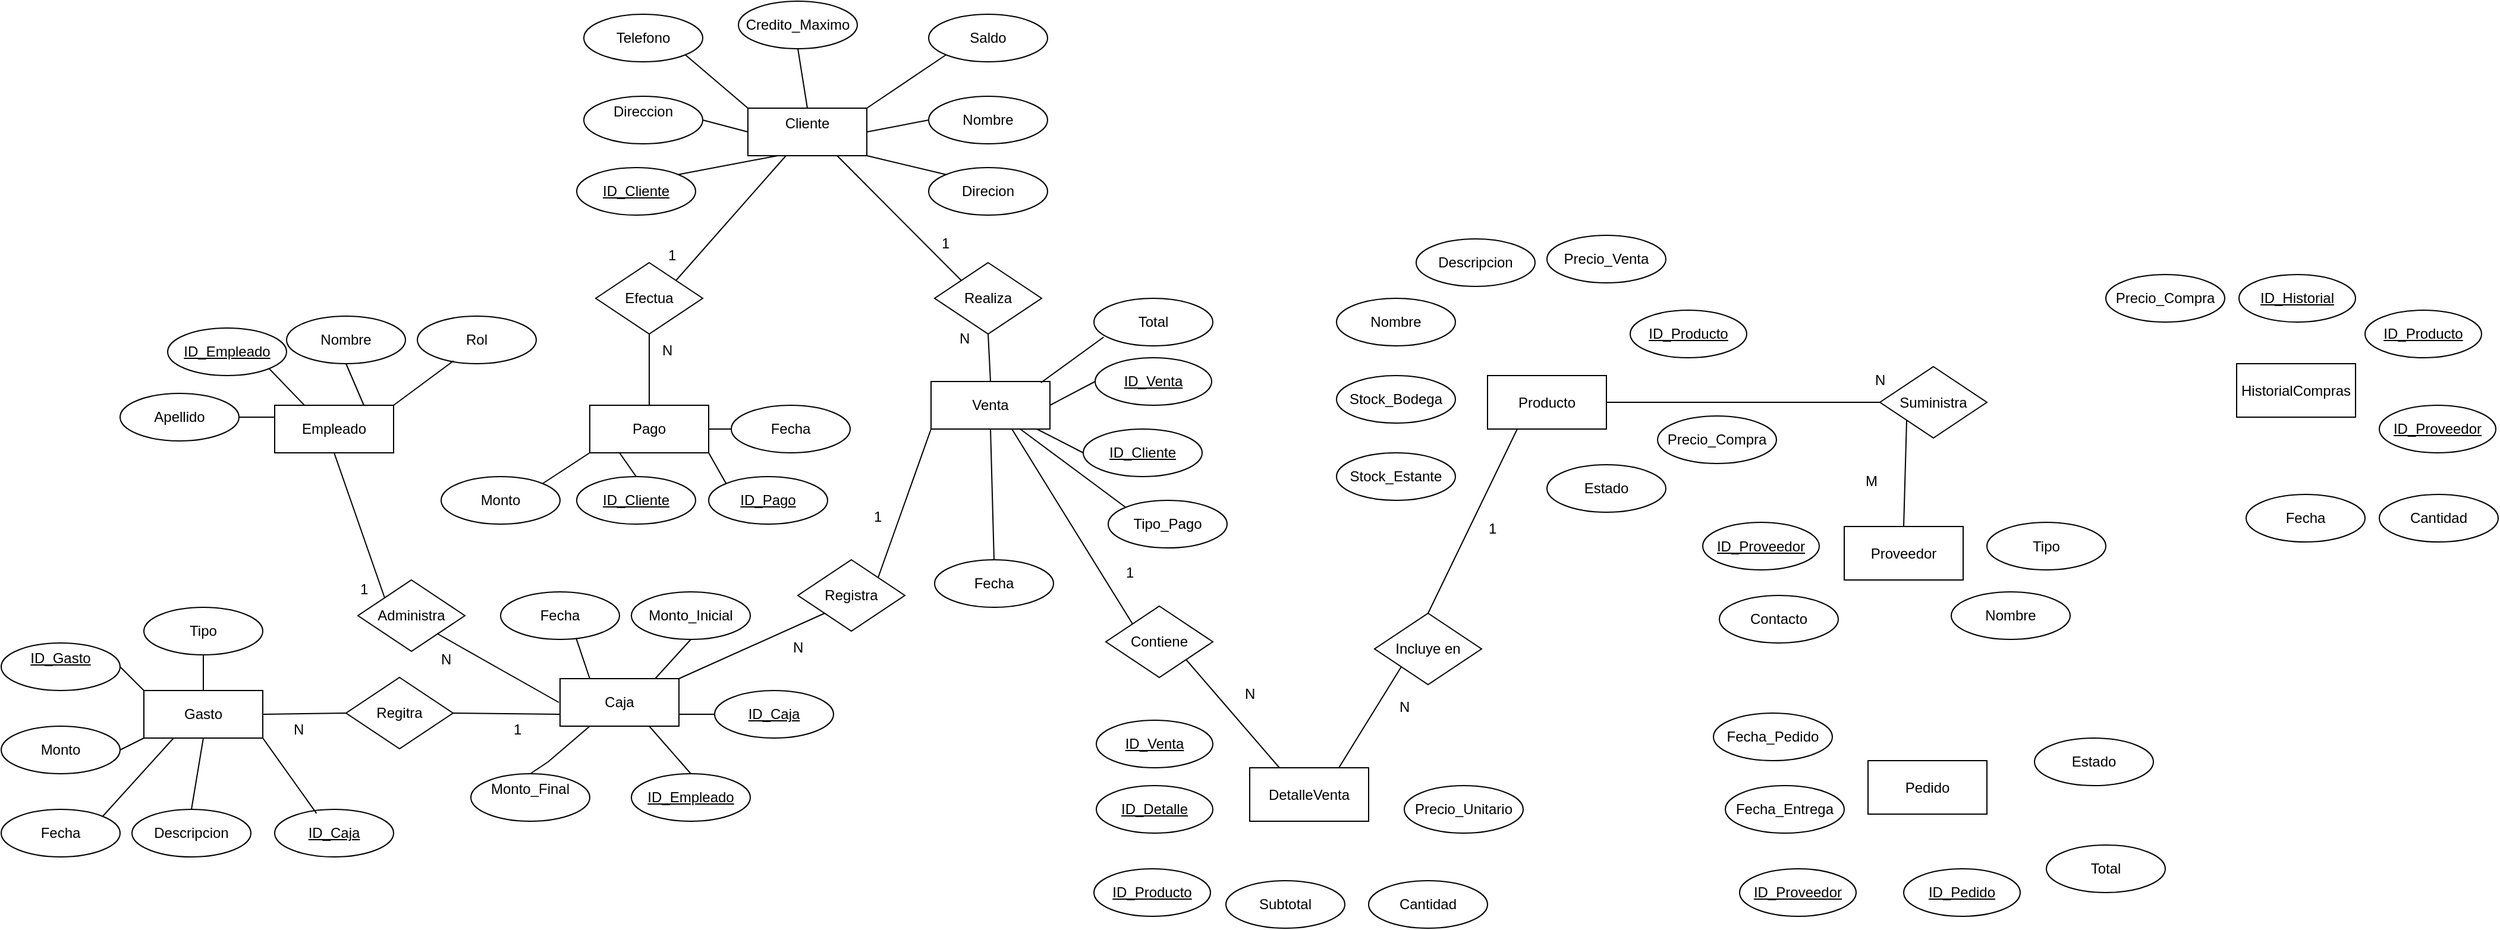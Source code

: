 <mxfile version="26.0.15">
  <diagram name="Page-1" id="g9Gm68W4gXhNJMx40n69">
    <mxGraphModel dx="2600" dy="2028" grid="1" gridSize="10" guides="1" tooltips="1" connect="1" arrows="1" fold="1" page="1" pageScale="1" pageWidth="850" pageHeight="1100" math="0" shadow="0">
      <root>
        <mxCell id="0" />
        <mxCell id="1" parent="0" />
        <mxCell id="vTJhnFbnyQJlAznUNc7g-1" value="Cliente&lt;div&gt;&lt;br&gt;&lt;/div&gt;" style="whiteSpace=wrap;html=1;align=center;" vertex="1" parent="1">
          <mxGeometry x="358" y="50" width="100" height="40" as="geometry" />
        </mxCell>
        <mxCell id="vTJhnFbnyQJlAznUNc7g-2" value="Nombre" style="ellipse;whiteSpace=wrap;html=1;align=center;" vertex="1" parent="1">
          <mxGeometry x="510" y="40" width="100" height="40" as="geometry" />
        </mxCell>
        <mxCell id="vTJhnFbnyQJlAznUNc7g-3" value="ID_Pago" style="ellipse;whiteSpace=wrap;html=1;align=center;fontStyle=4;" vertex="1" parent="1">
          <mxGeometry x="325" y="360" width="100" height="40" as="geometry" />
        </mxCell>
        <mxCell id="vTJhnFbnyQJlAznUNc7g-4" value="Telefono" style="ellipse;whiteSpace=wrap;html=1;align=center;" vertex="1" parent="1">
          <mxGeometry x="220" y="-29" width="100" height="40" as="geometry" />
        </mxCell>
        <mxCell id="vTJhnFbnyQJlAznUNc7g-5" value="Direccion&lt;div&gt;&lt;br&gt;&lt;/div&gt;" style="ellipse;whiteSpace=wrap;html=1;align=center;" vertex="1" parent="1">
          <mxGeometry x="220" y="40" width="100" height="40" as="geometry" />
        </mxCell>
        <mxCell id="vTJhnFbnyQJlAznUNc7g-6" value="Credito_Maximo" style="ellipse;whiteSpace=wrap;html=1;align=center;" vertex="1" parent="1">
          <mxGeometry x="350" y="-40" width="100" height="40" as="geometry" />
        </mxCell>
        <mxCell id="vTJhnFbnyQJlAznUNc7g-7" value="Direcion&lt;span style=&quot;color: rgba(0, 0, 0, 0); font-family: monospace; font-size: 0px; text-align: start; text-wrap-mode: nowrap;&quot;&gt;%3CmxGraphModel%3E%3Croot%3E%3CmxCell%20id%3D%220%22%2F%3E%3CmxCell%20id%3D%221%22%20parent%3D%220%22%2F%3E%3CmxCell%20id%3D%222%22%20value%3D%22Telefono%22%20style%3D%22ellipse%3BwhiteSpace%3Dwrap%3Bhtml%3D1%3Balign%3Dcenter%3B%22%20vertex%3D%221%22%20parent%3D%221%22%3E%3CmxGeometry%20x%3D%22230%22%20y%3D%22340%22%20width%3D%22100%22%20height%3D%2240%22%20as%3D%22geometry%22%2F%3E%3C%2FmxCell%3E%3C%2Froot%3E%3C%2FmxGraphModel%3E&lt;/span&gt;" style="ellipse;whiteSpace=wrap;html=1;align=center;" vertex="1" parent="1">
          <mxGeometry x="510" y="100" width="100" height="40" as="geometry" />
        </mxCell>
        <mxCell id="vTJhnFbnyQJlAznUNc7g-8" value="Saldo" style="ellipse;whiteSpace=wrap;html=1;align=center;" vertex="1" parent="1">
          <mxGeometry x="510" y="-29" width="100" height="40" as="geometry" />
        </mxCell>
        <mxCell id="vTJhnFbnyQJlAznUNc7g-9" value="&lt;div&gt;Pago&lt;/div&gt;" style="whiteSpace=wrap;html=1;align=center;" vertex="1" parent="1">
          <mxGeometry x="225" y="300" width="100" height="40" as="geometry" />
        </mxCell>
        <mxCell id="vTJhnFbnyQJlAznUNc7g-10" value="&lt;div&gt;Venta&lt;/div&gt;" style="whiteSpace=wrap;html=1;align=center;" vertex="1" parent="1">
          <mxGeometry x="512" y="280" width="100" height="40" as="geometry" />
        </mxCell>
        <mxCell id="vTJhnFbnyQJlAznUNc7g-11" value="Realiza" style="shape=rhombus;perimeter=rhombusPerimeter;whiteSpace=wrap;html=1;align=center;" vertex="1" parent="1">
          <mxGeometry x="515" y="180" width="90" height="60" as="geometry" />
        </mxCell>
        <mxCell id="vTJhnFbnyQJlAznUNc7g-12" value="Efectua" style="shape=rhombus;perimeter=rhombusPerimeter;whiteSpace=wrap;html=1;align=center;" vertex="1" parent="1">
          <mxGeometry x="230" y="180" width="90" height="60" as="geometry" />
        </mxCell>
        <mxCell id="vTJhnFbnyQJlAznUNc7g-13" value="ID_Cliente" style="ellipse;whiteSpace=wrap;html=1;align=center;fontStyle=4;" vertex="1" parent="1">
          <mxGeometry x="214" y="100" width="100" height="40" as="geometry" />
        </mxCell>
        <mxCell id="vTJhnFbnyQJlAznUNc7g-14" value="ID_Cliente" style="ellipse;whiteSpace=wrap;html=1;align=center;fontStyle=4;" vertex="1" parent="1">
          <mxGeometry x="214" y="360" width="100" height="40" as="geometry" />
        </mxCell>
        <mxCell id="vTJhnFbnyQJlAznUNc7g-15" value="&lt;div&gt;Monto&lt;span style=&quot;color: rgba(0, 0, 0, 0); font-family: monospace; font-size: 0px; text-align: start; text-wrap-mode: nowrap; background-color: transparent;&quot;&gt;%3CmxGraphModel%3E%3Croot%3E%3CmxCell%20id%3D%220%22%2F%3E%3CmxCell%20id%3D%221%22%20parent%3D%220%22%2F%3E%3CmxCell%20id%3D%222%22%20value%3D%22Direccion%26lt%3Bdiv%26gt%3B%26lt%3Bbr%26gt%3B%26lt%3B%2Fdiv%26gt%3B%22%20style%3D%22ellipse%3BwhiteSpace%3Dwrap%3Bhtml%3D1%3Balign%3Dcenter%3B%22%20vertex%3D%221%22%20parent%3D%221%22%3E%3CmxGeometry%20x%3D%22220%22%20y%3D%2240%22%20width%3D%22100%22%20height%3D%2240%22%20as%3D%22geometry%22%2F%3E%3C%2FmxCell%3E%3C%2Froot%3E%3C%2FmxGraphModel%3E&lt;/span&gt;&lt;/div&gt;" style="ellipse;whiteSpace=wrap;html=1;align=center;" vertex="1" parent="1">
          <mxGeometry x="100" y="360" width="100" height="40" as="geometry" />
        </mxCell>
        <mxCell id="vTJhnFbnyQJlAznUNc7g-16" value="&lt;div&gt;Fecha&lt;/div&gt;" style="ellipse;whiteSpace=wrap;html=1;align=center;" vertex="1" parent="1">
          <mxGeometry x="344" y="300" width="100" height="40" as="geometry" />
        </mxCell>
        <mxCell id="vTJhnFbnyQJlAznUNc7g-17" value="ID_Venta" style="ellipse;whiteSpace=wrap;html=1;align=center;fontStyle=4;" vertex="1" parent="1">
          <mxGeometry x="650" y="260" width="98" height="40" as="geometry" />
        </mxCell>
        <mxCell id="vTJhnFbnyQJlAznUNc7g-20" value="ID_Cliente" style="ellipse;whiteSpace=wrap;html=1;align=center;fontStyle=4;" vertex="1" parent="1">
          <mxGeometry x="640" y="320" width="100" height="40" as="geometry" />
        </mxCell>
        <mxCell id="vTJhnFbnyQJlAznUNc7g-21" value="Fecha&lt;span style=&quot;color: rgba(0, 0, 0, 0); font-family: monospace; font-size: 0px; text-align: start; text-wrap-mode: nowrap;&quot;&gt;%3CmxGraphModel%3E%3Croot%3E%3CmxCell%20id%3D%220%22%2F%3E%3CmxCell%20id%3D%221%22%20parent%3D%220%22%2F%3E%3CmxCell%20id%3D%222%22%20value%3D%22Direcion%26lt%3Bspan%20style%3D%26quot%3Bcolor%3A%20rgba(0%2C%200%2C%200%2C%200)%3B%20font-family%3A%20monospace%3B%20font-size%3A%200px%3B%20text-align%3A%20start%3B%20text-wrap-mode%3A%20nowrap%3B%26quot%3B%26gt%3B%253CmxGraphModel%253E%253Croot%253E%253CmxCell%2520id%253D%25220%2522%252F%253E%253CmxCell%2520id%253D%25221%2522%2520parent%253D%25220%2522%252F%253E%253CmxCell%2520id%253D%25222%2522%2520value%253D%2522Telefono%2522%2520style%253D%2522ellipse%253BwhiteSpace%253Dwrap%253Bhtml%253D1%253Balign%253Dcenter%253B%2522%2520vertex%253D%25221%2522%2520parent%253D%25221%2522%253E%253CmxGeometry%2520x%253D%2522230%2522%2520y%253D%2522340%2522%2520width%253D%2522100%2522%2520height%253D%252240%2522%2520as%253D%2522geometry%2522%252F%253E%253C%252FmxCell%253E%253C%252Froot%253E%253C%252FmxGraphModel%253E%26lt%3B%2Fspan%26gt%3B%22%20style%3D%22ellipse%3BwhiteSpace%3Dwrap%3Bhtml%3D1%3Balign%3Dcenter%3B%22%20vertex%3D%221%22%20parent%3D%221%22%3E%3CmxGeometry%20x%3D%22510%22%20y%3D%22100%22%20width%3D%22100%22%20height%3D%2240%22%20as%3D%22geometry%22%2F%3E%3C%2FmxCell%3E%3C%2Froot%3E%3C%2FmxGraphModel%3E&lt;/span&gt;" style="ellipse;whiteSpace=wrap;html=1;align=center;" vertex="1" parent="1">
          <mxGeometry x="515" y="430" width="100" height="40" as="geometry" />
        </mxCell>
        <mxCell id="vTJhnFbnyQJlAznUNc7g-22" value="Total" style="ellipse;whiteSpace=wrap;html=1;align=center;" vertex="1" parent="1">
          <mxGeometry x="649" y="210" width="100" height="40" as="geometry" />
        </mxCell>
        <mxCell id="vTJhnFbnyQJlAznUNc7g-23" value="Tipo_Pago" style="ellipse;whiteSpace=wrap;html=1;align=center;" vertex="1" parent="1">
          <mxGeometry x="661" y="380" width="100" height="40" as="geometry" />
        </mxCell>
        <mxCell id="vTJhnFbnyQJlAznUNc7g-24" value="" style="endArrow=none;html=1;rounded=0;entryX=1;entryY=1;entryDx=0;entryDy=0;exitX=0;exitY=0;exitDx=0;exitDy=0;" edge="1" parent="1" source="vTJhnFbnyQJlAznUNc7g-1" target="vTJhnFbnyQJlAznUNc7g-4">
          <mxGeometry width="50" height="50" relative="1" as="geometry">
            <mxPoint x="520" y="230" as="sourcePoint" />
            <mxPoint x="570" y="180" as="targetPoint" />
          </mxGeometry>
        </mxCell>
        <mxCell id="vTJhnFbnyQJlAznUNc7g-26" value="" style="endArrow=none;html=1;rounded=0;entryX=0.5;entryY=1;entryDx=0;entryDy=0;exitX=0.5;exitY=0;exitDx=0;exitDy=0;" edge="1" parent="1" source="vTJhnFbnyQJlAznUNc7g-1" target="vTJhnFbnyQJlAznUNc7g-6">
          <mxGeometry width="50" height="50" relative="1" as="geometry">
            <mxPoint x="360" y="60" as="sourcePoint" />
            <mxPoint x="315" y="15" as="targetPoint" />
          </mxGeometry>
        </mxCell>
        <mxCell id="vTJhnFbnyQJlAznUNc7g-27" value="" style="endArrow=none;html=1;rounded=0;entryX=0;entryY=1;entryDx=0;entryDy=0;exitX=1;exitY=0;exitDx=0;exitDy=0;" edge="1" parent="1" source="vTJhnFbnyQJlAznUNc7g-1" target="vTJhnFbnyQJlAznUNc7g-8">
          <mxGeometry width="50" height="50" relative="1" as="geometry">
            <mxPoint x="525" y="70" as="sourcePoint" />
            <mxPoint x="480" y="25" as="targetPoint" />
          </mxGeometry>
        </mxCell>
        <mxCell id="vTJhnFbnyQJlAznUNc7g-28" value="" style="endArrow=none;html=1;rounded=0;entryX=0;entryY=0.5;entryDx=0;entryDy=0;exitX=1;exitY=0.5;exitDx=0;exitDy=0;" edge="1" parent="1" source="vTJhnFbnyQJlAznUNc7g-1" target="vTJhnFbnyQJlAznUNc7g-2">
          <mxGeometry width="50" height="50" relative="1" as="geometry">
            <mxPoint x="380" y="80" as="sourcePoint" />
            <mxPoint x="335" y="35" as="targetPoint" />
          </mxGeometry>
        </mxCell>
        <mxCell id="vTJhnFbnyQJlAznUNc7g-29" value="" style="endArrow=none;html=1;rounded=0;entryX=1;entryY=0.5;entryDx=0;entryDy=0;exitX=0;exitY=0.5;exitDx=0;exitDy=0;" edge="1" parent="1" source="vTJhnFbnyQJlAznUNc7g-1" target="vTJhnFbnyQJlAznUNc7g-5">
          <mxGeometry width="50" height="50" relative="1" as="geometry">
            <mxPoint x="350" y="70" as="sourcePoint" />
            <mxPoint x="345" y="45" as="targetPoint" />
          </mxGeometry>
        </mxCell>
        <mxCell id="vTJhnFbnyQJlAznUNc7g-30" value="" style="endArrow=none;html=1;rounded=0;entryX=1;entryY=0;entryDx=0;entryDy=0;exitX=0.25;exitY=1;exitDx=0;exitDy=0;" edge="1" parent="1" source="vTJhnFbnyQJlAznUNc7g-1" target="vTJhnFbnyQJlAznUNc7g-13">
          <mxGeometry width="50" height="50" relative="1" as="geometry">
            <mxPoint x="400" y="100" as="sourcePoint" />
            <mxPoint x="355" y="55" as="targetPoint" />
          </mxGeometry>
        </mxCell>
        <mxCell id="vTJhnFbnyQJlAznUNc7g-31" value="" style="endArrow=none;html=1;rounded=0;entryX=1;entryY=1;entryDx=0;entryDy=0;exitX=0;exitY=0;exitDx=0;exitDy=0;" edge="1" parent="1" source="vTJhnFbnyQJlAznUNc7g-7" target="vTJhnFbnyQJlAznUNc7g-1">
          <mxGeometry width="50" height="50" relative="1" as="geometry">
            <mxPoint x="410" y="110" as="sourcePoint" />
            <mxPoint x="365" y="65" as="targetPoint" />
          </mxGeometry>
        </mxCell>
        <mxCell id="vTJhnFbnyQJlAznUNc7g-32" value="" style="endArrow=none;html=1;rounded=0;exitX=1;exitY=0;exitDx=0;exitDy=0;" edge="1" parent="1" source="vTJhnFbnyQJlAznUNc7g-12">
          <mxGeometry width="50" height="50" relative="1" as="geometry">
            <mxPoint x="420" y="120" as="sourcePoint" />
            <mxPoint x="390" y="90" as="targetPoint" />
          </mxGeometry>
        </mxCell>
        <mxCell id="vTJhnFbnyQJlAznUNc7g-33" value="" style="endArrow=none;html=1;rounded=0;entryX=0.75;entryY=1;entryDx=0;entryDy=0;exitX=0;exitY=0;exitDx=0;exitDy=0;" edge="1" parent="1" source="vTJhnFbnyQJlAznUNc7g-11" target="vTJhnFbnyQJlAznUNc7g-1">
          <mxGeometry width="50" height="50" relative="1" as="geometry">
            <mxPoint x="430" y="130" as="sourcePoint" />
            <mxPoint x="385" y="85" as="targetPoint" />
          </mxGeometry>
        </mxCell>
        <mxCell id="vTJhnFbnyQJlAznUNc7g-34" value="" style="endArrow=none;html=1;rounded=0;entryX=0.5;entryY=1;entryDx=0;entryDy=0;exitX=0.5;exitY=0;exitDx=0;exitDy=0;" edge="1" parent="1" source="vTJhnFbnyQJlAznUNc7g-9" target="vTJhnFbnyQJlAznUNc7g-12">
          <mxGeometry width="50" height="50" relative="1" as="geometry">
            <mxPoint x="440" y="140" as="sourcePoint" />
            <mxPoint x="395" y="95" as="targetPoint" />
          </mxGeometry>
        </mxCell>
        <mxCell id="vTJhnFbnyQJlAznUNc7g-35" value="" style="endArrow=none;html=1;rounded=0;entryX=0.5;entryY=1;entryDx=0;entryDy=0;exitX=0.5;exitY=0;exitDx=0;exitDy=0;" edge="1" parent="1" source="vTJhnFbnyQJlAznUNc7g-10" target="vTJhnFbnyQJlAznUNc7g-11">
          <mxGeometry width="50" height="50" relative="1" as="geometry">
            <mxPoint x="450" y="150" as="sourcePoint" />
            <mxPoint x="405" y="105" as="targetPoint" />
          </mxGeometry>
        </mxCell>
        <mxCell id="vTJhnFbnyQJlAznUNc7g-36" value="" style="endArrow=none;html=1;rounded=0;entryX=0.924;entryY=0.025;entryDx=0;entryDy=0;exitX=0.082;exitY=0.815;exitDx=0;exitDy=0;entryPerimeter=0;exitPerimeter=0;" edge="1" parent="1" source="vTJhnFbnyQJlAznUNc7g-22" target="vTJhnFbnyQJlAznUNc7g-10">
          <mxGeometry width="50" height="50" relative="1" as="geometry">
            <mxPoint x="460" y="160" as="sourcePoint" />
            <mxPoint x="415" y="115" as="targetPoint" />
          </mxGeometry>
        </mxCell>
        <mxCell id="vTJhnFbnyQJlAznUNc7g-39" value="" style="endArrow=none;html=1;rounded=0;entryX=1;entryY=0.5;entryDx=0;entryDy=0;exitX=0;exitY=0.5;exitDx=0;exitDy=0;" edge="1" parent="1" source="vTJhnFbnyQJlAznUNc7g-17" target="vTJhnFbnyQJlAznUNc7g-10">
          <mxGeometry width="50" height="50" relative="1" as="geometry">
            <mxPoint x="470" y="170" as="sourcePoint" />
            <mxPoint x="425" y="125" as="targetPoint" />
          </mxGeometry>
        </mxCell>
        <mxCell id="vTJhnFbnyQJlAznUNc7g-40" value="" style="endArrow=none;html=1;rounded=0;exitX=0;exitY=0.5;exitDx=0;exitDy=0;" edge="1" parent="1" source="vTJhnFbnyQJlAznUNc7g-20" target="vTJhnFbnyQJlAznUNc7g-10">
          <mxGeometry width="50" height="50" relative="1" as="geometry">
            <mxPoint x="480" y="180" as="sourcePoint" />
            <mxPoint x="435" y="135" as="targetPoint" />
          </mxGeometry>
        </mxCell>
        <mxCell id="vTJhnFbnyQJlAznUNc7g-41" value="" style="endArrow=none;html=1;rounded=0;entryX=0;entryY=0;entryDx=0;entryDy=0;exitX=0.75;exitY=1;exitDx=0;exitDy=0;" edge="1" parent="1" source="vTJhnFbnyQJlAznUNc7g-10" target="vTJhnFbnyQJlAznUNc7g-23">
          <mxGeometry width="50" height="50" relative="1" as="geometry">
            <mxPoint x="490" y="190" as="sourcePoint" />
            <mxPoint x="445" y="145" as="targetPoint" />
          </mxGeometry>
        </mxCell>
        <mxCell id="vTJhnFbnyQJlAznUNc7g-42" value="" style="endArrow=none;html=1;rounded=0;entryX=0.5;entryY=0;entryDx=0;entryDy=0;exitX=0.5;exitY=1;exitDx=0;exitDy=0;" edge="1" parent="1" source="vTJhnFbnyQJlAznUNc7g-10" target="vTJhnFbnyQJlAznUNc7g-21">
          <mxGeometry width="50" height="50" relative="1" as="geometry">
            <mxPoint x="500" y="200" as="sourcePoint" />
            <mxPoint x="455" y="155" as="targetPoint" />
          </mxGeometry>
        </mxCell>
        <mxCell id="vTJhnFbnyQJlAznUNc7g-45" value="N" style="text;strokeColor=none;fillColor=none;spacingLeft=4;spacingRight=4;overflow=hidden;rotatable=0;points=[[0,0.5],[1,0.5]];portConstraint=eastwest;fontSize=12;whiteSpace=wrap;html=1;" vertex="1" parent="1">
          <mxGeometry x="280" y="240" width="40" height="30" as="geometry" />
        </mxCell>
        <mxCell id="vTJhnFbnyQJlAznUNc7g-46" value="1" style="text;strokeColor=none;fillColor=none;spacingLeft=4;spacingRight=4;overflow=hidden;rotatable=0;points=[[0,0.5],[1,0.5]];portConstraint=eastwest;fontSize=12;whiteSpace=wrap;html=1;" vertex="1" parent="1">
          <mxGeometry x="285" y="160" width="40" height="30" as="geometry" />
        </mxCell>
        <mxCell id="vTJhnFbnyQJlAznUNc7g-48" value="1" style="text;strokeColor=none;fillColor=none;spacingLeft=4;spacingRight=4;overflow=hidden;rotatable=0;points=[[0,0.5],[1,0.5]];portConstraint=eastwest;fontSize=12;whiteSpace=wrap;html=1;" vertex="1" parent="1">
          <mxGeometry x="515" y="150" width="40" height="30" as="geometry" />
        </mxCell>
        <mxCell id="vTJhnFbnyQJlAznUNc7g-49" value="N" style="text;strokeColor=none;fillColor=none;spacingLeft=4;spacingRight=4;overflow=hidden;rotatable=0;points=[[0,0.5],[1,0.5]];portConstraint=eastwest;fontSize=12;whiteSpace=wrap;html=1;" vertex="1" parent="1">
          <mxGeometry x="530" y="230" width="40" height="30" as="geometry" />
        </mxCell>
        <mxCell id="vTJhnFbnyQJlAznUNc7g-50" value="" style="endArrow=none;html=1;rounded=0;entryX=0;entryY=1;entryDx=0;entryDy=0;exitX=1;exitY=0;exitDx=0;exitDy=0;" edge="1" parent="1" source="vTJhnFbnyQJlAznUNc7g-15" target="vTJhnFbnyQJlAznUNc7g-9">
          <mxGeometry width="50" height="50" relative="1" as="geometry">
            <mxPoint x="285" y="310" as="sourcePoint" />
            <mxPoint x="285" y="250" as="targetPoint" />
          </mxGeometry>
        </mxCell>
        <mxCell id="vTJhnFbnyQJlAznUNc7g-51" value="" style="endArrow=none;html=1;rounded=0;entryX=0.5;entryY=0;entryDx=0;entryDy=0;exitX=0.25;exitY=1;exitDx=0;exitDy=0;" edge="1" parent="1" source="vTJhnFbnyQJlAznUNc7g-9" target="vTJhnFbnyQJlAznUNc7g-14">
          <mxGeometry width="50" height="50" relative="1" as="geometry">
            <mxPoint x="295" y="320" as="sourcePoint" />
            <mxPoint x="295" y="260" as="targetPoint" />
          </mxGeometry>
        </mxCell>
        <mxCell id="vTJhnFbnyQJlAznUNc7g-52" value="" style="endArrow=none;html=1;rounded=0;entryX=1;entryY=1;entryDx=0;entryDy=0;exitX=0;exitY=0;exitDx=0;exitDy=0;" edge="1" parent="1" source="vTJhnFbnyQJlAznUNc7g-3" target="vTJhnFbnyQJlAznUNc7g-9">
          <mxGeometry width="50" height="50" relative="1" as="geometry">
            <mxPoint x="305" y="330" as="sourcePoint" />
            <mxPoint x="305" y="270" as="targetPoint" />
          </mxGeometry>
        </mxCell>
        <mxCell id="vTJhnFbnyQJlAznUNc7g-53" value="" style="endArrow=none;html=1;rounded=0;entryX=0;entryY=0.5;entryDx=0;entryDy=0;exitX=1;exitY=0.5;exitDx=0;exitDy=0;" edge="1" parent="1" source="vTJhnFbnyQJlAznUNc7g-9" target="vTJhnFbnyQJlAznUNc7g-16">
          <mxGeometry width="50" height="50" relative="1" as="geometry">
            <mxPoint x="315" y="340" as="sourcePoint" />
            <mxPoint x="315" y="280" as="targetPoint" />
          </mxGeometry>
        </mxCell>
        <mxCell id="vTJhnFbnyQJlAznUNc7g-55" value="Empleado" style="whiteSpace=wrap;html=1;align=center;" vertex="1" parent="1">
          <mxGeometry x="-40" y="300" width="100" height="40" as="geometry" />
        </mxCell>
        <mxCell id="vTJhnFbnyQJlAznUNc7g-56" value="ID_Empleado" style="ellipse;whiteSpace=wrap;html=1;align=center;fontStyle=4;" vertex="1" parent="1">
          <mxGeometry x="260" y="610" width="100" height="40" as="geometry" />
        </mxCell>
        <mxCell id="vTJhnFbnyQJlAznUNc7g-57" value="Nombre" style="ellipse;whiteSpace=wrap;html=1;align=center;" vertex="1" parent="1">
          <mxGeometry x="-30" y="225" width="100" height="40" as="geometry" />
        </mxCell>
        <mxCell id="vTJhnFbnyQJlAznUNc7g-58" value="Apellido" style="ellipse;whiteSpace=wrap;html=1;align=center;" vertex="1" parent="1">
          <mxGeometry x="-170" y="290" width="100" height="40" as="geometry" />
        </mxCell>
        <mxCell id="vTJhnFbnyQJlAznUNc7g-59" value="Rol" style="ellipse;whiteSpace=wrap;html=1;align=center;" vertex="1" parent="1">
          <mxGeometry x="80" y="225" width="100" height="40" as="geometry" />
        </mxCell>
        <mxCell id="vTJhnFbnyQJlAznUNc7g-61" value="Caja" style="whiteSpace=wrap;html=1;align=center;" vertex="1" parent="1">
          <mxGeometry x="200" y="530" width="100" height="40" as="geometry" />
        </mxCell>
        <mxCell id="vTJhnFbnyQJlAznUNc7g-62" value="ID_Caja" style="ellipse;whiteSpace=wrap;html=1;align=center;fontStyle=4;" vertex="1" parent="1">
          <mxGeometry x="330" y="540" width="100" height="40" as="geometry" />
        </mxCell>
        <mxCell id="vTJhnFbnyQJlAznUNc7g-63" value="Fecha" style="ellipse;whiteSpace=wrap;html=1;align=center;" vertex="1" parent="1">
          <mxGeometry x="150" y="457" width="100" height="40" as="geometry" />
        </mxCell>
        <mxCell id="vTJhnFbnyQJlAznUNc7g-64" value="Monto_Inicial" style="ellipse;whiteSpace=wrap;html=1;align=center;" vertex="1" parent="1">
          <mxGeometry x="260" y="457" width="100" height="40" as="geometry" />
        </mxCell>
        <mxCell id="vTJhnFbnyQJlAznUNc7g-65" value="Monto_Final&lt;div&gt;&lt;br&gt;&lt;/div&gt;" style="ellipse;whiteSpace=wrap;html=1;align=center;" vertex="1" parent="1">
          <mxGeometry x="125" y="610" width="100" height="40" as="geometry" />
        </mxCell>
        <mxCell id="vTJhnFbnyQJlAznUNc7g-66" value="ID_Empleado" style="ellipse;whiteSpace=wrap;html=1;align=center;fontStyle=4;" vertex="1" parent="1">
          <mxGeometry x="-130" y="235" width="100" height="40" as="geometry" />
        </mxCell>
        <mxCell id="vTJhnFbnyQJlAznUNc7g-67" value="Gasto" style="whiteSpace=wrap;html=1;align=center;" vertex="1" parent="1">
          <mxGeometry x="-150" y="540" width="100" height="40" as="geometry" />
        </mxCell>
        <mxCell id="vTJhnFbnyQJlAznUNc7g-69" value="ID_Gasto&lt;div&gt;&lt;br&gt;&lt;/div&gt;" style="ellipse;whiteSpace=wrap;html=1;align=center;fontStyle=4;" vertex="1" parent="1">
          <mxGeometry x="-270" y="500" width="100" height="40" as="geometry" />
        </mxCell>
        <mxCell id="vTJhnFbnyQJlAznUNc7g-70" value="ID_Caja" style="ellipse;whiteSpace=wrap;html=1;align=center;fontStyle=4;" vertex="1" parent="1">
          <mxGeometry x="-40" y="640" width="100" height="40" as="geometry" />
        </mxCell>
        <mxCell id="vTJhnFbnyQJlAznUNc7g-71" value="&lt;div&gt;Descripcion&lt;/div&gt;" style="ellipse;whiteSpace=wrap;html=1;align=center;" vertex="1" parent="1">
          <mxGeometry x="-160" y="640" width="100" height="40" as="geometry" />
        </mxCell>
        <mxCell id="vTJhnFbnyQJlAznUNc7g-73" value="&lt;div&gt;Monto&lt;/div&gt;" style="ellipse;whiteSpace=wrap;html=1;align=center;" vertex="1" parent="1">
          <mxGeometry x="-270" y="570" width="100" height="40" as="geometry" />
        </mxCell>
        <mxCell id="vTJhnFbnyQJlAznUNc7g-74" value="&lt;div&gt;Fecha&lt;/div&gt;" style="ellipse;whiteSpace=wrap;html=1;align=center;" vertex="1" parent="1">
          <mxGeometry x="-270" y="640" width="100" height="40" as="geometry" />
        </mxCell>
        <mxCell id="vTJhnFbnyQJlAznUNc7g-75" value="&lt;div&gt;Tipo&lt;/div&gt;" style="ellipse;whiteSpace=wrap;html=1;align=center;" vertex="1" parent="1">
          <mxGeometry x="-150" y="470" width="100" height="40" as="geometry" />
        </mxCell>
        <mxCell id="vTJhnFbnyQJlAznUNc7g-76" value="Registra" style="shape=rhombus;perimeter=rhombusPerimeter;whiteSpace=wrap;html=1;align=center;" vertex="1" parent="1">
          <mxGeometry x="400" y="430" width="90" height="60" as="geometry" />
        </mxCell>
        <mxCell id="vTJhnFbnyQJlAznUNc7g-77" value="" style="endArrow=none;html=1;rounded=0;entryX=1;entryY=0;entryDx=0;entryDy=0;exitX=0;exitY=1;exitDx=0;exitDy=0;" edge="1" parent="1" source="vTJhnFbnyQJlAznUNc7g-10" target="vTJhnFbnyQJlAznUNc7g-76">
          <mxGeometry width="50" height="50" relative="1" as="geometry">
            <mxPoint x="572" y="330" as="sourcePoint" />
            <mxPoint x="575" y="440" as="targetPoint" />
          </mxGeometry>
        </mxCell>
        <mxCell id="vTJhnFbnyQJlAznUNc7g-78" value="" style="endArrow=none;html=1;rounded=0;entryX=1;entryY=0;entryDx=0;entryDy=0;exitX=0;exitY=1;exitDx=0;exitDy=0;" edge="1" parent="1" source="vTJhnFbnyQJlAznUNc7g-76" target="vTJhnFbnyQJlAznUNc7g-61">
          <mxGeometry width="50" height="50" relative="1" as="geometry">
            <mxPoint x="582" y="340" as="sourcePoint" />
            <mxPoint x="585" y="450" as="targetPoint" />
          </mxGeometry>
        </mxCell>
        <mxCell id="vTJhnFbnyQJlAznUNc7g-79" value="N" style="text;strokeColor=none;fillColor=none;spacingLeft=4;spacingRight=4;overflow=hidden;rotatable=0;points=[[0,0.5],[1,0.5]];portConstraint=eastwest;fontSize=12;whiteSpace=wrap;html=1;" vertex="1" parent="1">
          <mxGeometry x="390" y="490" width="40" height="30" as="geometry" />
        </mxCell>
        <mxCell id="vTJhnFbnyQJlAznUNc7g-81" value="1" style="text;strokeColor=none;fillColor=none;spacingLeft=4;spacingRight=4;overflow=hidden;rotatable=0;points=[[0,0.5],[1,0.5]];portConstraint=eastwest;fontSize=12;whiteSpace=wrap;html=1;" vertex="1" parent="1">
          <mxGeometry x="458" y="380" width="40" height="30" as="geometry" />
        </mxCell>
        <mxCell id="vTJhnFbnyQJlAznUNc7g-82" value="Administra" style="shape=rhombus;perimeter=rhombusPerimeter;whiteSpace=wrap;html=1;align=center;" vertex="1" parent="1">
          <mxGeometry x="30" y="447" width="90" height="60" as="geometry" />
        </mxCell>
        <mxCell id="vTJhnFbnyQJlAznUNc7g-83" value="" style="endArrow=none;html=1;rounded=0;entryX=0;entryY=0;entryDx=0;entryDy=0;exitX=0.5;exitY=1;exitDx=0;exitDy=0;" edge="1" parent="1" source="vTJhnFbnyQJlAznUNc7g-55" target="vTJhnFbnyQJlAznUNc7g-82">
          <mxGeometry width="50" height="50" relative="1" as="geometry">
            <mxPoint x="522" y="330" as="sourcePoint" />
            <mxPoint x="478" y="455" as="targetPoint" />
          </mxGeometry>
        </mxCell>
        <mxCell id="vTJhnFbnyQJlAznUNc7g-84" value="" style="endArrow=none;html=1;rounded=0;entryX=0;entryY=0.5;entryDx=0;entryDy=0;exitX=1;exitY=1;exitDx=0;exitDy=0;" edge="1" parent="1">
          <mxGeometry width="50" height="50" relative="1" as="geometry">
            <mxPoint x="96.5" y="492" as="sourcePoint" />
            <mxPoint x="199" y="550" as="targetPoint" />
          </mxGeometry>
        </mxCell>
        <mxCell id="vTJhnFbnyQJlAznUNc7g-85" value="1" style="text;strokeColor=none;fillColor=none;spacingLeft=4;spacingRight=4;overflow=hidden;rotatable=0;points=[[0,0.5],[1,0.5]];portConstraint=eastwest;fontSize=12;whiteSpace=wrap;html=1;" vertex="1" parent="1">
          <mxGeometry x="155" y="559" width="40" height="30" as="geometry" />
        </mxCell>
        <mxCell id="vTJhnFbnyQJlAznUNc7g-87" value="N" style="text;strokeColor=none;fillColor=none;spacingLeft=4;spacingRight=4;overflow=hidden;rotatable=0;points=[[0,0.5],[1,0.5]];portConstraint=eastwest;fontSize=12;whiteSpace=wrap;html=1;" vertex="1" parent="1">
          <mxGeometry x="-30" y="559" width="40" height="30" as="geometry" />
        </mxCell>
        <mxCell id="vTJhnFbnyQJlAznUNc7g-91" value="Regitra" style="shape=rhombus;perimeter=rhombusPerimeter;whiteSpace=wrap;html=1;align=center;" vertex="1" parent="1">
          <mxGeometry x="20" y="529" width="90" height="60" as="geometry" />
        </mxCell>
        <mxCell id="vTJhnFbnyQJlAznUNc7g-92" value="" style="endArrow=none;html=1;rounded=0;exitX=1;exitY=0.5;exitDx=0;exitDy=0;entryX=0;entryY=0.75;entryDx=0;entryDy=0;" edge="1" parent="1" source="vTJhnFbnyQJlAznUNc7g-91" target="vTJhnFbnyQJlAznUNc7g-61">
          <mxGeometry width="50" height="50" relative="1" as="geometry">
            <mxPoint x="106.5" y="502" as="sourcePoint" />
            <mxPoint x="180" y="560" as="targetPoint" />
          </mxGeometry>
        </mxCell>
        <mxCell id="vTJhnFbnyQJlAznUNc7g-93" value="1" style="text;strokeColor=none;fillColor=none;spacingLeft=4;spacingRight=4;overflow=hidden;rotatable=0;points=[[0,0.5],[1,0.5]];portConstraint=eastwest;fontSize=12;whiteSpace=wrap;html=1;" vertex="1" parent="1">
          <mxGeometry x="26" y="441" width="40" height="30" as="geometry" />
        </mxCell>
        <mxCell id="vTJhnFbnyQJlAznUNc7g-94" value="N" style="text;strokeColor=none;fillColor=none;spacingLeft=4;spacingRight=4;overflow=hidden;rotatable=0;points=[[0,0.5],[1,0.5]];portConstraint=eastwest;fontSize=12;whiteSpace=wrap;html=1;" vertex="1" parent="1">
          <mxGeometry x="94" y="500" width="40" height="30" as="geometry" />
        </mxCell>
        <mxCell id="vTJhnFbnyQJlAznUNc7g-95" value="" style="endArrow=none;html=1;rounded=0;exitX=1;exitY=0.5;exitDx=0;exitDy=0;entryX=0;entryY=0.5;entryDx=0;entryDy=0;" edge="1" parent="1" source="vTJhnFbnyQJlAznUNc7g-67" target="vTJhnFbnyQJlAznUNc7g-91">
          <mxGeometry width="50" height="50" relative="1" as="geometry">
            <mxPoint x="120" y="569" as="sourcePoint" />
            <mxPoint x="210" y="570" as="targetPoint" />
          </mxGeometry>
        </mxCell>
        <mxCell id="vTJhnFbnyQJlAznUNc7g-97" value="" style="endArrow=none;html=1;rounded=0;entryX=1;entryY=0;entryDx=0;entryDy=0;exitX=0.304;exitY=0.94;exitDx=0;exitDy=0;exitPerimeter=0;" edge="1" parent="1" source="vTJhnFbnyQJlAznUNc7g-59" target="vTJhnFbnyQJlAznUNc7g-55">
          <mxGeometry width="50" height="50" relative="1" as="geometry">
            <mxPoint x="20" y="350" as="sourcePoint" />
            <mxPoint x="63" y="472" as="targetPoint" />
          </mxGeometry>
        </mxCell>
        <mxCell id="vTJhnFbnyQJlAznUNc7g-98" value="" style="endArrow=none;html=1;rounded=0;entryX=0.75;entryY=0;entryDx=0;entryDy=0;exitX=0.5;exitY=1;exitDx=0;exitDy=0;" edge="1" parent="1" source="vTJhnFbnyQJlAznUNc7g-57" target="vTJhnFbnyQJlAznUNc7g-55">
          <mxGeometry width="50" height="50" relative="1" as="geometry">
            <mxPoint x="30" y="360" as="sourcePoint" />
            <mxPoint x="73" y="482" as="targetPoint" />
          </mxGeometry>
        </mxCell>
        <mxCell id="vTJhnFbnyQJlAznUNc7g-99" value="" style="endArrow=none;html=1;rounded=0;entryX=1;entryY=1;entryDx=0;entryDy=0;exitX=0.25;exitY=0;exitDx=0;exitDy=0;" edge="1" parent="1" source="vTJhnFbnyQJlAznUNc7g-55" target="vTJhnFbnyQJlAznUNc7g-66">
          <mxGeometry width="50" height="50" relative="1" as="geometry">
            <mxPoint x="40" y="370" as="sourcePoint" />
            <mxPoint x="83" y="492" as="targetPoint" />
          </mxGeometry>
        </mxCell>
        <mxCell id="vTJhnFbnyQJlAznUNc7g-100" value="" style="endArrow=none;html=1;rounded=0;entryX=1;entryY=0.5;entryDx=0;entryDy=0;exitX=0;exitY=0.25;exitDx=0;exitDy=0;" edge="1" parent="1" source="vTJhnFbnyQJlAznUNc7g-55" target="vTJhnFbnyQJlAznUNc7g-58">
          <mxGeometry width="50" height="50" relative="1" as="geometry">
            <mxPoint x="50" y="380" as="sourcePoint" />
            <mxPoint x="93" y="502" as="targetPoint" />
          </mxGeometry>
        </mxCell>
        <mxCell id="vTJhnFbnyQJlAznUNc7g-101" value="" style="endArrow=none;html=1;rounded=0;entryX=0.5;entryY=0;entryDx=0;entryDy=0;exitX=0.5;exitY=1;exitDx=0;exitDy=0;" edge="1" parent="1" source="vTJhnFbnyQJlAznUNc7g-75" target="vTJhnFbnyQJlAznUNc7g-67">
          <mxGeometry width="50" height="50" relative="1" as="geometry">
            <mxPoint x="60" y="390" as="sourcePoint" />
            <mxPoint x="103" y="512" as="targetPoint" />
          </mxGeometry>
        </mxCell>
        <mxCell id="vTJhnFbnyQJlAznUNc7g-102" value="" style="endArrow=none;html=1;rounded=0;entryX=0;entryY=0;entryDx=0;entryDy=0;exitX=1;exitY=0.5;exitDx=0;exitDy=0;" edge="1" parent="1" source="vTJhnFbnyQJlAznUNc7g-69" target="vTJhnFbnyQJlAznUNc7g-67">
          <mxGeometry width="50" height="50" relative="1" as="geometry">
            <mxPoint x="70" y="400" as="sourcePoint" />
            <mxPoint x="113" y="522" as="targetPoint" />
          </mxGeometry>
        </mxCell>
        <mxCell id="vTJhnFbnyQJlAznUNc7g-103" value="" style="endArrow=none;html=1;rounded=0;entryX=0;entryY=1;entryDx=0;entryDy=0;" edge="1" parent="1" target="vTJhnFbnyQJlAznUNc7g-67">
          <mxGeometry width="50" height="50" relative="1" as="geometry">
            <mxPoint x="-170" y="590" as="sourcePoint" />
            <mxPoint x="123" y="532" as="targetPoint" />
          </mxGeometry>
        </mxCell>
        <mxCell id="vTJhnFbnyQJlAznUNc7g-104" value="" style="endArrow=none;html=1;rounded=0;entryX=0.25;entryY=1;entryDx=0;entryDy=0;exitX=1;exitY=0;exitDx=0;exitDy=0;" edge="1" parent="1" source="vTJhnFbnyQJlAznUNc7g-74" target="vTJhnFbnyQJlAznUNc7g-67">
          <mxGeometry width="50" height="50" relative="1" as="geometry">
            <mxPoint x="90" y="420" as="sourcePoint" />
            <mxPoint x="133" y="542" as="targetPoint" />
          </mxGeometry>
        </mxCell>
        <mxCell id="vTJhnFbnyQJlAznUNc7g-105" value="" style="endArrow=none;html=1;rounded=0;entryX=0.5;entryY=0;entryDx=0;entryDy=0;exitX=0.5;exitY=1;exitDx=0;exitDy=0;" edge="1" parent="1" source="vTJhnFbnyQJlAznUNc7g-67" target="vTJhnFbnyQJlAznUNc7g-71">
          <mxGeometry width="50" height="50" relative="1" as="geometry">
            <mxPoint x="100" y="430" as="sourcePoint" />
            <mxPoint x="143" y="552" as="targetPoint" />
          </mxGeometry>
        </mxCell>
        <mxCell id="vTJhnFbnyQJlAznUNc7g-106" value="" style="endArrow=none;html=1;rounded=0;entryX=0.352;entryY=0.085;entryDx=0;entryDy=0;exitX=1;exitY=1;exitDx=0;exitDy=0;entryPerimeter=0;" edge="1" parent="1" source="vTJhnFbnyQJlAznUNc7g-67" target="vTJhnFbnyQJlAznUNc7g-70">
          <mxGeometry width="50" height="50" relative="1" as="geometry">
            <mxPoint x="110" y="440" as="sourcePoint" />
            <mxPoint x="153" y="562" as="targetPoint" />
          </mxGeometry>
        </mxCell>
        <mxCell id="vTJhnFbnyQJlAznUNc7g-107" value="" style="endArrow=none;html=1;rounded=0;entryX=0.25;entryY=0;entryDx=0;entryDy=0;exitX=0.636;exitY=0.98;exitDx=0;exitDy=0;exitPerimeter=0;" edge="1" parent="1" source="vTJhnFbnyQJlAznUNc7g-63" target="vTJhnFbnyQJlAznUNc7g-61">
          <mxGeometry width="50" height="50" relative="1" as="geometry">
            <mxPoint x="120" y="450" as="sourcePoint" />
            <mxPoint x="163" y="572" as="targetPoint" />
          </mxGeometry>
        </mxCell>
        <mxCell id="vTJhnFbnyQJlAznUNc7g-108" value="" style="endArrow=none;html=1;rounded=0;exitX=0.5;exitY=1;exitDx=0;exitDy=0;" edge="1" parent="1" source="vTJhnFbnyQJlAznUNc7g-64">
          <mxGeometry width="50" height="50" relative="1" as="geometry">
            <mxPoint x="130" y="460" as="sourcePoint" />
            <mxPoint x="280" y="530" as="targetPoint" />
          </mxGeometry>
        </mxCell>
        <mxCell id="vTJhnFbnyQJlAznUNc7g-109" value="" style="endArrow=none;html=1;rounded=0;entryX=0;entryY=0.5;entryDx=0;entryDy=0;exitX=1;exitY=0.75;exitDx=0;exitDy=0;" edge="1" parent="1" source="vTJhnFbnyQJlAznUNc7g-61" target="vTJhnFbnyQJlAznUNc7g-62">
          <mxGeometry width="50" height="50" relative="1" as="geometry">
            <mxPoint x="140" y="470" as="sourcePoint" />
            <mxPoint x="183" y="592" as="targetPoint" />
          </mxGeometry>
        </mxCell>
        <mxCell id="vTJhnFbnyQJlAznUNc7g-110" value="" style="endArrow=none;html=1;rounded=0;entryX=0.5;entryY=0;entryDx=0;entryDy=0;exitX=0.25;exitY=1;exitDx=0;exitDy=0;" edge="1" parent="1" source="vTJhnFbnyQJlAznUNc7g-61" target="vTJhnFbnyQJlAznUNc7g-65">
          <mxGeometry width="50" height="50" relative="1" as="geometry">
            <mxPoint x="150" y="480" as="sourcePoint" />
            <mxPoint x="193" y="602" as="targetPoint" />
            <Array as="points">
              <mxPoint x="190" y="600" />
            </Array>
          </mxGeometry>
        </mxCell>
        <mxCell id="vTJhnFbnyQJlAznUNc7g-111" value="" style="endArrow=none;html=1;rounded=0;entryX=0.5;entryY=0;entryDx=0;entryDy=0;exitX=0.75;exitY=1;exitDx=0;exitDy=0;" edge="1" parent="1" source="vTJhnFbnyQJlAznUNc7g-61" target="vTJhnFbnyQJlAznUNc7g-56">
          <mxGeometry width="50" height="50" relative="1" as="geometry">
            <mxPoint x="160" y="490" as="sourcePoint" />
            <mxPoint x="203" y="612" as="targetPoint" />
          </mxGeometry>
        </mxCell>
        <mxCell id="vTJhnFbnyQJlAznUNc7g-112" value="Producto" style="whiteSpace=wrap;html=1;align=center;" vertex="1" parent="1">
          <mxGeometry x="980" y="275" width="100" height="45" as="geometry" />
        </mxCell>
        <mxCell id="vTJhnFbnyQJlAznUNc7g-113" value="ID_Producto" style="ellipse;whiteSpace=wrap;html=1;align=center;fontStyle=4;" vertex="1" parent="1">
          <mxGeometry x="649" y="690" width="98" height="40" as="geometry" />
        </mxCell>
        <mxCell id="vTJhnFbnyQJlAznUNc7g-114" value="Nombre" style="ellipse;whiteSpace=wrap;html=1;align=center;" vertex="1" parent="1">
          <mxGeometry x="853" y="210" width="100" height="40" as="geometry" />
        </mxCell>
        <mxCell id="vTJhnFbnyQJlAznUNc7g-115" value="Descripcion&lt;span style=&quot;color: rgba(0, 0, 0, 0); font-family: monospace; font-size: 0px; text-align: start; text-wrap-mode: nowrap;&quot;&gt;%3CmxGraphModel%3E%3Croot%3E%3CmxCell%20id%3D%220%22%2F%3E%3CmxCell%20id%3D%221%22%20parent%3D%220%22%2F%3E%3CmxCell%20id%3D%222%22%20value%3D%22Total%22%20style%3D%22ellipse%3BwhiteSpace%3Dwrap%3Bhtml%3D1%3Balign%3Dcenter%3B%22%20vertex%3D%221%22%20parent%3D%221%22%3E%3CmxGeometry%20x%3D%22649%22%20y%3D%22210%22%20width%3D%22100%22%20height%3D%2240%22%20as%3D%22geometry%22%2F%3E%3C%2FmxCell%3E%3C%2Froot%3E%3C%2FmxGraphModel%3E&lt;/span&gt;" style="ellipse;whiteSpace=wrap;html=1;align=center;" vertex="1" parent="1">
          <mxGeometry x="920" y="160" width="100" height="40" as="geometry" />
        </mxCell>
        <mxCell id="vTJhnFbnyQJlAznUNc7g-116" value="Precio_Compra" style="ellipse;whiteSpace=wrap;html=1;align=center;" vertex="1" parent="1">
          <mxGeometry x="1123" y="309" width="100" height="40" as="geometry" />
        </mxCell>
        <mxCell id="vTJhnFbnyQJlAznUNc7g-117" value="Precio_Venta" style="ellipse;whiteSpace=wrap;html=1;align=center;" vertex="1" parent="1">
          <mxGeometry x="1030" y="157" width="100" height="40" as="geometry" />
        </mxCell>
        <mxCell id="vTJhnFbnyQJlAznUNc7g-118" value="Stock_Bodega" style="ellipse;whiteSpace=wrap;html=1;align=center;" vertex="1" parent="1">
          <mxGeometry x="853" y="275" width="100" height="40" as="geometry" />
        </mxCell>
        <mxCell id="vTJhnFbnyQJlAznUNc7g-119" value="Stock_Estante" style="ellipse;whiteSpace=wrap;html=1;align=center;" vertex="1" parent="1">
          <mxGeometry x="853" y="340" width="100" height="40" as="geometry" />
        </mxCell>
        <mxCell id="vTJhnFbnyQJlAznUNc7g-120" value="Nombre&lt;span style=&quot;color: rgba(0, 0, 0, 0); font-family: monospace; font-size: 0px; text-align: start; text-wrap-mode: nowrap;&quot;&gt;%3CmxGraphModel%3E%3Croot%3E%3CmxCell%20id%3D%220%22%2F%3E%3CmxCell%20id%3D%221%22%20parent%3D%220%22%2F%3E%3CmxCell%20id%3D%222%22%20value%3D%22Estado%22%20style%3D%22ellipse%3BwhiteSpace%3Dwrap%3Bhtml%3D1%3Balign%3Dcenter%3B%22%20vertex%3D%221%22%20parent%3D%221%22%3E%3CmxGeometry%20x%3D%221070%22%20y%3D%22340%22%20width%3D%22100%22%20height%3D%2240%22%20as%3D%22geometry%22%2F%3E%3C%2FmxCell%3E%3C%2Froot%3E%3C%2FmxGraphModel%3E&lt;/span&gt;" style="ellipse;whiteSpace=wrap;html=1;align=center;" vertex="1" parent="1">
          <mxGeometry x="1370" y="457" width="100" height="40" as="geometry" />
        </mxCell>
        <mxCell id="vTJhnFbnyQJlAznUNc7g-122" value="Proveedor" style="whiteSpace=wrap;html=1;align=center;" vertex="1" parent="1">
          <mxGeometry x="1280" y="402" width="100" height="45" as="geometry" />
        </mxCell>
        <mxCell id="vTJhnFbnyQJlAznUNc7g-123" value="ID_Historial" style="ellipse;whiteSpace=wrap;html=1;align=center;fontStyle=4;" vertex="1" parent="1">
          <mxGeometry x="1612" y="190" width="98" height="40" as="geometry" />
        </mxCell>
        <mxCell id="vTJhnFbnyQJlAznUNc7g-124" value="Estado" style="ellipse;whiteSpace=wrap;html=1;align=center;" vertex="1" parent="1">
          <mxGeometry x="1030" y="350" width="100" height="40" as="geometry" />
        </mxCell>
        <mxCell id="vTJhnFbnyQJlAznUNc7g-125" value="Cantidad" style="ellipse;whiteSpace=wrap;html=1;align=center;" vertex="1" parent="1">
          <mxGeometry x="1730" y="375" width="100" height="40" as="geometry" />
        </mxCell>
        <mxCell id="vTJhnFbnyQJlAznUNc7g-126" value="Contacto" style="ellipse;whiteSpace=wrap;html=1;align=center;" vertex="1" parent="1">
          <mxGeometry x="1175" y="460" width="100" height="40" as="geometry" />
        </mxCell>
        <mxCell id="vTJhnFbnyQJlAznUNc7g-127" value="Pedido" style="whiteSpace=wrap;html=1;align=center;" vertex="1" parent="1">
          <mxGeometry x="1300" y="599" width="100" height="45" as="geometry" />
        </mxCell>
        <mxCell id="vTJhnFbnyQJlAznUNc7g-128" value="ID_Proveedor" style="ellipse;whiteSpace=wrap;html=1;align=center;fontStyle=4;" vertex="1" parent="1">
          <mxGeometry x="1192" y="690" width="98" height="40" as="geometry" />
        </mxCell>
        <mxCell id="vTJhnFbnyQJlAznUNc7g-129" value="ID_Pedido" style="ellipse;whiteSpace=wrap;html=1;align=center;fontStyle=4;" vertex="1" parent="1">
          <mxGeometry x="1330" y="690" width="98" height="40" as="geometry" />
        </mxCell>
        <mxCell id="vTJhnFbnyQJlAznUNc7g-130" value="Fecha_Pedido" style="ellipse;whiteSpace=wrap;html=1;align=center;" vertex="1" parent="1">
          <mxGeometry x="1170" y="559" width="100" height="40" as="geometry" />
        </mxCell>
        <mxCell id="vTJhnFbnyQJlAznUNc7g-131" value="Fecha_Entrega" style="ellipse;whiteSpace=wrap;html=1;align=center;" vertex="1" parent="1">
          <mxGeometry x="1180" y="620" width="100" height="40" as="geometry" />
        </mxCell>
        <mxCell id="vTJhnFbnyQJlAznUNc7g-132" value="Estado" style="ellipse;whiteSpace=wrap;html=1;align=center;" vertex="1" parent="1">
          <mxGeometry x="1440" y="580" width="100" height="40" as="geometry" />
        </mxCell>
        <mxCell id="vTJhnFbnyQJlAznUNc7g-133" value="Total" style="ellipse;whiteSpace=wrap;html=1;align=center;" vertex="1" parent="1">
          <mxGeometry x="1450" y="670" width="100" height="40" as="geometry" />
        </mxCell>
        <mxCell id="vTJhnFbnyQJlAznUNc7g-134" value="DetalleVenta" style="whiteSpace=wrap;html=1;align=center;" vertex="1" parent="1">
          <mxGeometry x="780" y="605" width="100" height="45" as="geometry" />
        </mxCell>
        <mxCell id="vTJhnFbnyQJlAznUNc7g-135" value="ID_Venta" style="ellipse;whiteSpace=wrap;html=1;align=center;fontStyle=4;" vertex="1" parent="1">
          <mxGeometry x="651" y="565" width="98" height="40" as="geometry" />
        </mxCell>
        <mxCell id="vTJhnFbnyQJlAznUNc7g-136" value="ID_Detalle" style="ellipse;whiteSpace=wrap;html=1;align=center;fontStyle=4;" vertex="1" parent="1">
          <mxGeometry x="651" y="620" width="98" height="40" as="geometry" />
        </mxCell>
        <mxCell id="vTJhnFbnyQJlAznUNc7g-137" value="ID_Producto" style="ellipse;whiteSpace=wrap;html=1;align=center;fontStyle=4;" vertex="1" parent="1">
          <mxGeometry x="1100" y="220" width="98" height="40" as="geometry" />
        </mxCell>
        <mxCell id="vTJhnFbnyQJlAznUNc7g-138" value="Cantidad" style="ellipse;whiteSpace=wrap;html=1;align=center;" vertex="1" parent="1">
          <mxGeometry x="880" y="700" width="100" height="40" as="geometry" />
        </mxCell>
        <mxCell id="vTJhnFbnyQJlAznUNc7g-140" value="Precio_Unitario&lt;span style=&quot;color: rgba(0, 0, 0, 0); font-family: monospace; font-size: 0px; text-align: start; text-wrap-mode: nowrap;&quot;&gt;%3CmxGraphModel%3E%3Croot%3E%3CmxCell%20id%3D%220%22%2F%3E%3CmxCell%20id%3D%221%22%20parent%3D%220%22%2F%3E%3CmxCell%20id%3D%222%22%20value%3D%22Cantidad%22%20style%3D%22ellipse%3BwhiteSpace%3Dwrap%3Bhtml%3D1%3Balign%3Dcenter%3B%22%20vertex%3D%221%22%20parent%3D%221%22%3E%3CmxGeometry%20x%3D%22820%22%20y%3D%22680%22%20width%3D%22100%22%20height%3D%2240%22%20as%3D%22geometry%22%2F%3E%3C%2FmxCell%3E%3C%2Froot%3E%3C%2FmxGraphModel%3E&lt;/span&gt;" style="ellipse;whiteSpace=wrap;html=1;align=center;" vertex="1" parent="1">
          <mxGeometry x="910" y="620" width="100" height="40" as="geometry" />
        </mxCell>
        <mxCell id="vTJhnFbnyQJlAznUNc7g-141" value="Subtotal" style="ellipse;whiteSpace=wrap;html=1;align=center;" vertex="1" parent="1">
          <mxGeometry x="760" y="700" width="100" height="40" as="geometry" />
        </mxCell>
        <mxCell id="vTJhnFbnyQJlAznUNc7g-142" value="HistorialCompras" style="whiteSpace=wrap;html=1;align=center;" vertex="1" parent="1">
          <mxGeometry x="1610" y="265" width="100" height="45" as="geometry" />
        </mxCell>
        <mxCell id="vTJhnFbnyQJlAznUNc7g-143" value="ID_Proveedor" style="ellipse;whiteSpace=wrap;html=1;align=center;fontStyle=4;" vertex="1" parent="1">
          <mxGeometry x="1730" y="300" width="98" height="40" as="geometry" />
        </mxCell>
        <mxCell id="vTJhnFbnyQJlAznUNc7g-144" value="ID_Proveedor" style="ellipse;whiteSpace=wrap;html=1;align=center;fontStyle=4;" vertex="1" parent="1">
          <mxGeometry x="1161" y="398.5" width="98" height="40" as="geometry" />
        </mxCell>
        <mxCell id="vTJhnFbnyQJlAznUNc7g-145" value="ID_Producto" style="ellipse;whiteSpace=wrap;html=1;align=center;fontStyle=4;" vertex="1" parent="1">
          <mxGeometry x="1718" y="220" width="98" height="40" as="geometry" />
        </mxCell>
        <mxCell id="vTJhnFbnyQJlAznUNc7g-146" value="Tipo" style="ellipse;whiteSpace=wrap;html=1;align=center;" vertex="1" parent="1">
          <mxGeometry x="1400" y="398.5" width="100" height="40" as="geometry" />
        </mxCell>
        <mxCell id="vTJhnFbnyQJlAznUNc7g-147" value="Precio_Compra" style="ellipse;whiteSpace=wrap;html=1;align=center;" vertex="1" parent="1">
          <mxGeometry x="1500" y="190" width="100" height="40" as="geometry" />
        </mxCell>
        <mxCell id="vTJhnFbnyQJlAznUNc7g-148" value="Fecha" style="ellipse;whiteSpace=wrap;html=1;align=center;" vertex="1" parent="1">
          <mxGeometry x="1618" y="375" width="100" height="40" as="geometry" />
        </mxCell>
        <mxCell id="vTJhnFbnyQJlAznUNc7g-157" value="Contiene" style="shape=rhombus;perimeter=rhombusPerimeter;whiteSpace=wrap;html=1;align=center;" vertex="1" parent="1">
          <mxGeometry x="659" y="469" width="90" height="60" as="geometry" />
        </mxCell>
        <mxCell id="vTJhnFbnyQJlAznUNc7g-158" value="" style="endArrow=none;html=1;rounded=0;entryX=0;entryY=0;entryDx=0;entryDy=0;" edge="1" parent="1" target="vTJhnFbnyQJlAznUNc7g-157">
          <mxGeometry width="50" height="50" relative="1" as="geometry">
            <mxPoint x="580" y="320" as="sourcePoint" />
            <mxPoint x="575" y="440" as="targetPoint" />
          </mxGeometry>
        </mxCell>
        <mxCell id="vTJhnFbnyQJlAznUNc7g-159" value="" style="endArrow=none;html=1;rounded=0;entryX=0.25;entryY=0;entryDx=0;entryDy=0;exitX=1;exitY=1;exitDx=0;exitDy=0;" edge="1" parent="1" source="vTJhnFbnyQJlAznUNc7g-157" target="vTJhnFbnyQJlAznUNc7g-134">
          <mxGeometry width="50" height="50" relative="1" as="geometry">
            <mxPoint x="582" y="340" as="sourcePoint" />
            <mxPoint x="585" y="450" as="targetPoint" />
          </mxGeometry>
        </mxCell>
        <mxCell id="vTJhnFbnyQJlAznUNc7g-160" value="1" style="text;strokeColor=none;fillColor=none;spacingLeft=4;spacingRight=4;overflow=hidden;rotatable=0;points=[[0,0.5],[1,0.5]];portConstraint=eastwest;fontSize=12;whiteSpace=wrap;html=1;" vertex="1" parent="1">
          <mxGeometry x="670" y="427" width="40" height="30" as="geometry" />
        </mxCell>
        <mxCell id="vTJhnFbnyQJlAznUNc7g-163" value="N" style="text;strokeColor=none;fillColor=none;spacingLeft=4;spacingRight=4;overflow=hidden;rotatable=0;points=[[0,0.5],[1,0.5]];portConstraint=eastwest;fontSize=12;whiteSpace=wrap;html=1;" vertex="1" parent="1">
          <mxGeometry x="770" y="529" width="40" height="30" as="geometry" />
        </mxCell>
        <mxCell id="vTJhnFbnyQJlAznUNc7g-166" value="Incluye en" style="shape=rhombus;perimeter=rhombusPerimeter;whiteSpace=wrap;html=1;align=center;" vertex="1" parent="1">
          <mxGeometry x="885" y="475" width="90" height="60" as="geometry" />
        </mxCell>
        <mxCell id="vTJhnFbnyQJlAznUNc7g-167" value="" style="endArrow=none;html=1;rounded=0;exitX=0;exitY=1;exitDx=0;exitDy=0;entryX=0.75;entryY=0;entryDx=0;entryDy=0;" edge="1" parent="1" source="vTJhnFbnyQJlAznUNc7g-166" target="vTJhnFbnyQJlAznUNc7g-134">
          <mxGeometry width="50" height="50" relative="1" as="geometry">
            <mxPoint x="737" y="524" as="sourcePoint" />
            <mxPoint x="840" y="610" as="targetPoint" />
          </mxGeometry>
        </mxCell>
        <mxCell id="vTJhnFbnyQJlAznUNc7g-168" value="" style="endArrow=none;html=1;rounded=0;entryX=0.5;entryY=0;entryDx=0;entryDy=0;exitX=0.25;exitY=1;exitDx=0;exitDy=0;" edge="1" parent="1" source="vTJhnFbnyQJlAznUNc7g-112" target="vTJhnFbnyQJlAznUNc7g-166">
          <mxGeometry width="50" height="50" relative="1" as="geometry">
            <mxPoint x="747" y="534" as="sourcePoint" />
            <mxPoint x="825" y="625" as="targetPoint" />
          </mxGeometry>
        </mxCell>
        <mxCell id="vTJhnFbnyQJlAznUNc7g-169" value="1" style="text;strokeColor=none;fillColor=none;spacingLeft=4;spacingRight=4;overflow=hidden;rotatable=0;points=[[0,0.5],[1,0.5]];portConstraint=eastwest;fontSize=12;whiteSpace=wrap;html=1;" vertex="1" parent="1">
          <mxGeometry x="975" y="390" width="40" height="30" as="geometry" />
        </mxCell>
        <mxCell id="vTJhnFbnyQJlAznUNc7g-170" value="N" style="text;strokeColor=none;fillColor=none;spacingLeft=4;spacingRight=4;overflow=hidden;rotatable=0;points=[[0,0.5],[1,0.5]];portConstraint=eastwest;fontSize=12;whiteSpace=wrap;html=1;" vertex="1" parent="1">
          <mxGeometry x="900" y="540" width="40" height="30" as="geometry" />
        </mxCell>
        <mxCell id="vTJhnFbnyQJlAznUNc7g-171" value="Suministra" style="shape=rhombus;perimeter=rhombusPerimeter;whiteSpace=wrap;html=1;align=center;" vertex="1" parent="1">
          <mxGeometry x="1310" y="267.5" width="90" height="60" as="geometry" />
        </mxCell>
        <mxCell id="vTJhnFbnyQJlAznUNc7g-172" value="" style="endArrow=none;html=1;rounded=0;entryX=0;entryY=0.5;entryDx=0;entryDy=0;exitX=1;exitY=0.5;exitDx=0;exitDy=0;" edge="1" parent="1" source="vTJhnFbnyQJlAznUNc7g-112" target="vTJhnFbnyQJlAznUNc7g-171">
          <mxGeometry width="50" height="50" relative="1" as="geometry">
            <mxPoint x="1015" y="330" as="sourcePoint" />
            <mxPoint x="940" y="485" as="targetPoint" />
          </mxGeometry>
        </mxCell>
        <mxCell id="vTJhnFbnyQJlAznUNc7g-173" value="" style="endArrow=none;html=1;rounded=0;entryX=0.5;entryY=0;entryDx=0;entryDy=0;exitX=0;exitY=1;exitDx=0;exitDy=0;" edge="1" parent="1" source="vTJhnFbnyQJlAznUNc7g-171" target="vTJhnFbnyQJlAznUNc7g-122">
          <mxGeometry width="50" height="50" relative="1" as="geometry">
            <mxPoint x="1025" y="340" as="sourcePoint" />
            <mxPoint x="950" y="495" as="targetPoint" />
          </mxGeometry>
        </mxCell>
        <mxCell id="vTJhnFbnyQJlAznUNc7g-174" value="N" style="text;strokeColor=none;fillColor=none;spacingLeft=4;spacingRight=4;overflow=hidden;rotatable=0;points=[[0,0.5],[1,0.5]];portConstraint=eastwest;fontSize=12;whiteSpace=wrap;html=1;" vertex="1" parent="1">
          <mxGeometry x="1300" y="265" width="40" height="30" as="geometry" />
        </mxCell>
        <mxCell id="vTJhnFbnyQJlAznUNc7g-176" value="M" style="text;strokeColor=none;fillColor=none;spacingLeft=4;spacingRight=4;overflow=hidden;rotatable=0;points=[[0,0.5],[1,0.5]];portConstraint=eastwest;fontSize=12;whiteSpace=wrap;html=1;" vertex="1" parent="1">
          <mxGeometry x="1292" y="350" width="40" height="30" as="geometry" />
        </mxCell>
      </root>
    </mxGraphModel>
  </diagram>
</mxfile>
